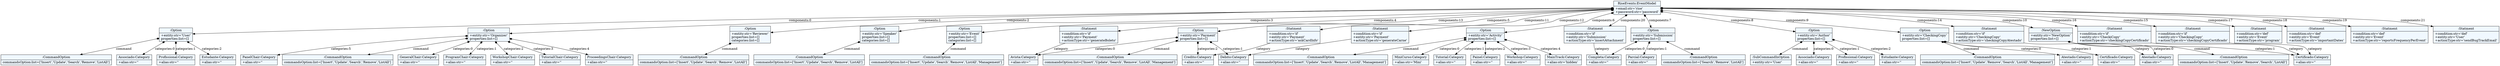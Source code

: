 
    digraph xtext {
    fontname = "Bitstream Vera Sans"
    fontsize = 8
    node[
        shape=record,
        style=filled,
        fillcolor=aliceblue
    ]
    nodesep = 0.3
    edge[dir=black,arrowtail=empty]


4573765192 -> 4573943176 [label="components:0" arrowtail=diamond dir=both]
4573943176 -> 4573910744 [label="command" arrowtail=diamond dir=both]
4573910744[label="{:CommandOption|commandsOption:list=['Insert','Update','Search','Remove','ListAll']\l}"]
4573943176 -> 4573913040 [label="categories:0" arrowtail=diamond dir=both]
4573913040[label="{Associado:Category|+alias:str=''\l}"]
4573943176 -> 4573910240 [label="categories:1" arrowtail=diamond dir=both]
4573910240[label="{Profissional:Category|+alias:str=''\l}"]
4573943176 -> 4573909176 [label="categories:2" arrowtail=diamond dir=both]
4573909176[label="{Estudante:Category|+alias:str=''\l}"]
4573943176[label="{:Option|+entity:str='User'\lproperties:list=[]\l}"]
4573765192 -> 4573942280 [label="components:1" arrowtail=diamond dir=both]
4573942280 -> 4573911640 [label="command" arrowtail=diamond dir=both]
4573911640[label="{:CommandOption|commandsOption:list=['Insert','Update','Search','Remove','ListAll']\l}"]
4573942280 -> 4573909568 [label="categories:0" arrowtail=diamond dir=both]
4573909568[label="{GeneralChair:Category|+alias:str=''\l}"]
4573942280 -> 4573910688 [label="categories:1" arrowtail=diamond dir=both]
4573910688[label="{ProgramChair:Category|+alias:str=''\l}"]
4573942280 -> 4573912704 [label="categories:2" arrowtail=diamond dir=both]
4573912704[label="{WorkshopChair:Category|+alias:str=''\l}"]
4573942280 -> 4573910016 [label="categories:3" arrowtail=diamond dir=both]
4573910016[label="{TutorialChair:Category|+alias:str=''\l}"]
4573942280 -> 4573912984 [label="categories:4" arrowtail=diamond dir=both]
4573912984[label="{ProceedingsChair:Category|+alias:str=''\l}"]
4573942280 -> 4573872368 [label="categories:5" arrowtail=diamond dir=both]
4573872368[label="{PanelChair:Category|+alias:str=''\l}"]
4573942280[label="{:Option|+entity:str='Organizer'\lproperties:list=[]\l}"]
4573765192 -> 4573909624 [label="components:2" arrowtail=diamond dir=both]
4573909624 -> 4573911136 [label="command" arrowtail=diamond dir=both]
4573911136[label="{:CommandOption|commandsOption:list=['Insert','Update','Search','Remove','ListAll']\l}"]
4573909624[label="{:Option|+entity:str='Reviewer'\lproperties:list=[]\lcategories:list=[]\l}"]
4573765192 -> 4573911080 [label="components:3" arrowtail=diamond dir=both]
4573911080 -> 4573873544 [label="command" arrowtail=diamond dir=both]
4573873544[label="{:CommandOption|commandsOption:list=['Insert','Update','Search','Remove','ListAll']\l}"]
4573911080[label="{:Option|+entity:str='Speaker'\lproperties:list=[]\lcategories:list=[]\l}"]
4573765192 -> 4573875784 [label="components:4" arrowtail=diamond dir=both]
4573875784 -> 4573872928 [label="command" arrowtail=diamond dir=both]
4573872928[label="{:CommandOption|commandsOption:list=['Insert','Update','Search','Remove','ListAll','Management']\l}"]
4573875784[label="{:Option|+entity:str='Event'\lproperties:list=[]\lcategories:list=[]\l}"]
4573765192 -> 4573873600 [label="components:5" arrowtail=diamond dir=both]
4573873600 -> 4573875616 [label="command" arrowtail=diamond dir=both]
4573875616[label="{:CommandOption|commandsOption:list=['Insert','Update','Search','Remove','ListAll','Management']\l}"]
4573873600 -> 4573874664 [label="categories:0" arrowtail=diamond dir=both]
4573874664[label="{Avista:Category|+alias:str=''\l}"]
4573873600 -> 4573874104 [label="categories:1" arrowtail=diamond dir=both]
4573874104[label="{Debito:Category|+alias:str=''\l}"]
4573873600 -> 4573872200 [label="categories:2" arrowtail=diamond dir=both]
4573872200[label="{Credito:Category|+alias:str=''\l}"]
4573873600[label="{:Option|+entity:str='Payment'\lproperties:list=[]\l}"]
4573765192 -> 4573873488 [label="components:6" arrowtail=diamond dir=both]
4573873488 -> 4573875392 [label="command" arrowtail=diamond dir=both]
4573875392[label="{:CommandOption|commandsOption:list=['Insert','Update','Search','Remove','ListAll','Management']\l}"]
4573873488 -> 4573977456 [label="categories:0" arrowtail=diamond dir=both]
4573977456[label="{MiniCurso:Category|+alias:str='Mini'\l}"]
4573873488 -> 4573977512 [label="categories:1" arrowtail=diamond dir=both]
4573977512[label="{Tutorial:Category|+alias:str=''\l}"]
4573873488 -> 4573977568 [label="categories:2" arrowtail=diamond dir=both]
4573977568[label="{Painel:Category|+alias:str=''\l}"]
4573873488 -> 4573977736 [label="categories:3" arrowtail=diamond dir=both]
4573977736[label="{Workshop:Category|+alias:str=''\l}"]
4573873488 -> 4573977792 [label="categories:4" arrowtail=diamond dir=both]
4573977792[label="{MainTrack:Category|+alias:str='hidden'\l}"]
4573873488[label="{:Option|+entity:str='Activity'\lproperties:list=[]\l}"]
4573765192 -> 4573874776 [label="components:7" arrowtail=diamond dir=both]
4573874776 -> 4573977848 [label="command" arrowtail=diamond dir=both]
4573977848[label="{:CommandOption|commandsOption:list=['Search','Remove','ListAll']\l}"]
4573874776 -> 4573977904 [label="categories:0" arrowtail=diamond dir=both]
4573977904[label="{Completa:Category|+alias:str=''\l}"]
4573874776 -> 4573977960 [label="categories:1" arrowtail=diamond dir=both]
4573977960[label="{Parcial:Category|+alias:str=''\l}"]
4573874776[label="{:Option|+entity:str='Submission'\lproperties:list=[]\l}"]
4573765192 -> 4573872704 [label="components:8" arrowtail=diamond dir=both]
4573872704 -> 4573978072 [label="command" arrowtail=diamond dir=both]
4573978072[label="{:SubCommandInOption|+entity:str='User'\l}"]
4573872704 -> 4573978184 [label="categories:0" arrowtail=diamond dir=both]
4573978184[label="{Associado:Category|+alias:str=''\l}"]
4573872704 -> 4573978016 [label="categories:1" arrowtail=diamond dir=both]
4573978016[label="{Profissional:Category|+alias:str=''\l}"]
4573872704 -> 4573978296 [label="categories:2" arrowtail=diamond dir=both]
4573978296[label="{Estudante:Category|+alias:str=''\l}"]
4573872704[label="{:Option|+entity:str='Author'\lproperties:list=[]\l}"]
4573765192 -> 4573977680 [label="components:9" arrowtail=diamond dir=both]
4573977680 -> 4573978352 [label="command" arrowtail=diamond dir=both]
4573978352[label="{:CommandOption|commandsOption:list=['Insert','Update','Remove','Search','ListAll','Management']\l}"]
4573977680 -> 4573978240 [label="categories:0" arrowtail=diamond dir=both]
4573978240[label="{Atestado:Category|+alias:str=''\l}"]
4573977680 -> 4573978464 [label="categories:1" arrowtail=diamond dir=both]
4573978464[label="{Certificado:Category|+alias:str=''\l}"]
4573977680[label="{:Option|+entity:str='CheckingCopy'\lproperties:list=[]\l}"]
4573765192 -> 4573978128 [label="components:10" arrowtail=diamond dir=both]
4573978128 -> 4573978576 [label="command" arrowtail=diamond dir=both]
4573978576[label="{:CommandOption|commandsOption:list=['Insert','Update','Remove','Search','ListAll']\l}"]
4573978128 -> 4574101576 [label="categories:0" arrowtail=diamond dir=both]
4574101576[label="{Atestado:Category|+alias:str=''\l}"]
4573978128 -> 4574101632 [label="categories:1" arrowtail=diamond dir=both]
4574101632[label="{Certificado:Category|+alias:str=''\l}"]
4573978128[label="{:NewOption|+entity:str='NewOption'\lproperties:list=[]\l}"]
4573765192 -> 4573978408 [label="components:11" arrowtail=diamond dir=both]
4573978408 -> 4573872200 [label="category" ]
4573978408[label="{:Statment|+condition:str='if'\l+entity:str='Payment'\l+actionType:str='askCardInfo'\l}"]
4573765192 -> 4573978520 [label="components:12" arrowtail=diamond dir=both]
4573978520 -> 4573874104 [label="category" ]
4573978520[label="{:Statment|+condition:str='if'\l+entity:str='Payment'\l+actionType:str='generateCarne'\l}"]
4573765192 -> 4574101800 [label="components:13" arrowtail=diamond dir=both]
4574101800 -> 4573874664 [label="category" ]
4574101800[label="{:Statment|+condition:str='if'\l+entity:str='Payment'\l+actionType:str='generateBoleto'\l}"]
4573765192 -> 4574101856 [label="components:14" arrowtail=diamond dir=both]
4574101856 -> 4574101576 [label="category" ]
4574101856[label="{:Statment|+condition:str='if'\l+entity:str='CheckingCopy'\l+actionType:str='checkingCopyAtestado'\l}"]
4573765192 -> 4574101968 [label="components:15" arrowtail=diamond dir=both]
4574101968 -> 4574101632 [label="category" ]
4574101968[label="{:Statment|+condition:str='if'\l+entity:str='CheckingCopy'\l+actionType:str='checkingCopyCertificado'\l}"]
4573765192 -> 4574102080 [label="components:16" arrowtail=diamond dir=both]
4574102080 -> 4574101632 [label="category" ]
4574102080[label="{:Statment|+condition:str='if'\l+entity:str='CheckiCopy'\l+actionType:str='checkingCopyCertificado'\l}"]
4573765192 -> 4574102192 [label="components:17" arrowtail=diamond dir=both]
4574102192[label="{:Statment|+condition:str='def'\l+entity:str='Event'\l+actionType:str='program'\l}"]
4573765192 -> 4574102304 [label="components:18" arrowtail=diamond dir=both]
4574102304[label="{:Statment|+condition:str='def'\l+entity:str='Event'\l+actionType:str='importantDates'\l}"]
4573765192 -> 4574102360 [label="components:19" arrowtail=diamond dir=both]
4574102360[label="{:Statment|+condition:str='def'\l+entity:str='Event'\l+actionType:str='reportsFrequencyPerEvent'\l}"]
4573765192 -> 4574102416 [label="components:20" arrowtail=diamond dir=both]
4574102416 -> 4573977904 [label="category" ]
4574102416[label="{:Statment|+condition:str='if'\l+entity:str='Submission'\l+actionType:str='insertAttachment'\l}"]
4573765192 -> 4574102472 [label="components:21" arrowtail=diamond dir=both]
4574102472[label="{:Statment|+condition:str='def'\l+entity:str='User'\l+actionType:str='sendBugTrackEmail'\l}"]
4573765192[label="{RiseEvents:EventModel|+email:str='rise'\l+password:str='password'\l}"]

}
